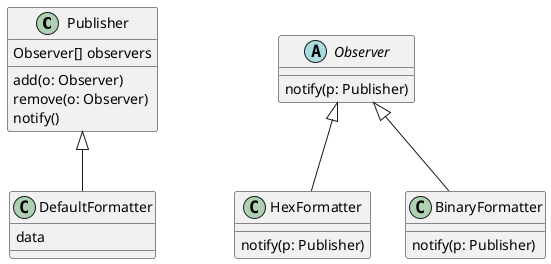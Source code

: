 @startuml
'https://plantuml.com/class-diagram

class Publisher {
    Observer[] observers
    add(o: Observer)
    remove(o: Observer)
    notify()
}

class DefaultFormatter {
    data
}

Publisher <|-- DefaultFormatter

abstract class Observer {
    notify(p: Publisher)
}

class HexFormatter {
    notify(p: Publisher)
}

class BinaryFormatter {
    notify(p: Publisher)
}

Observer <|-- HexFormatter
Observer <|-- BinaryFormatter

@enduml